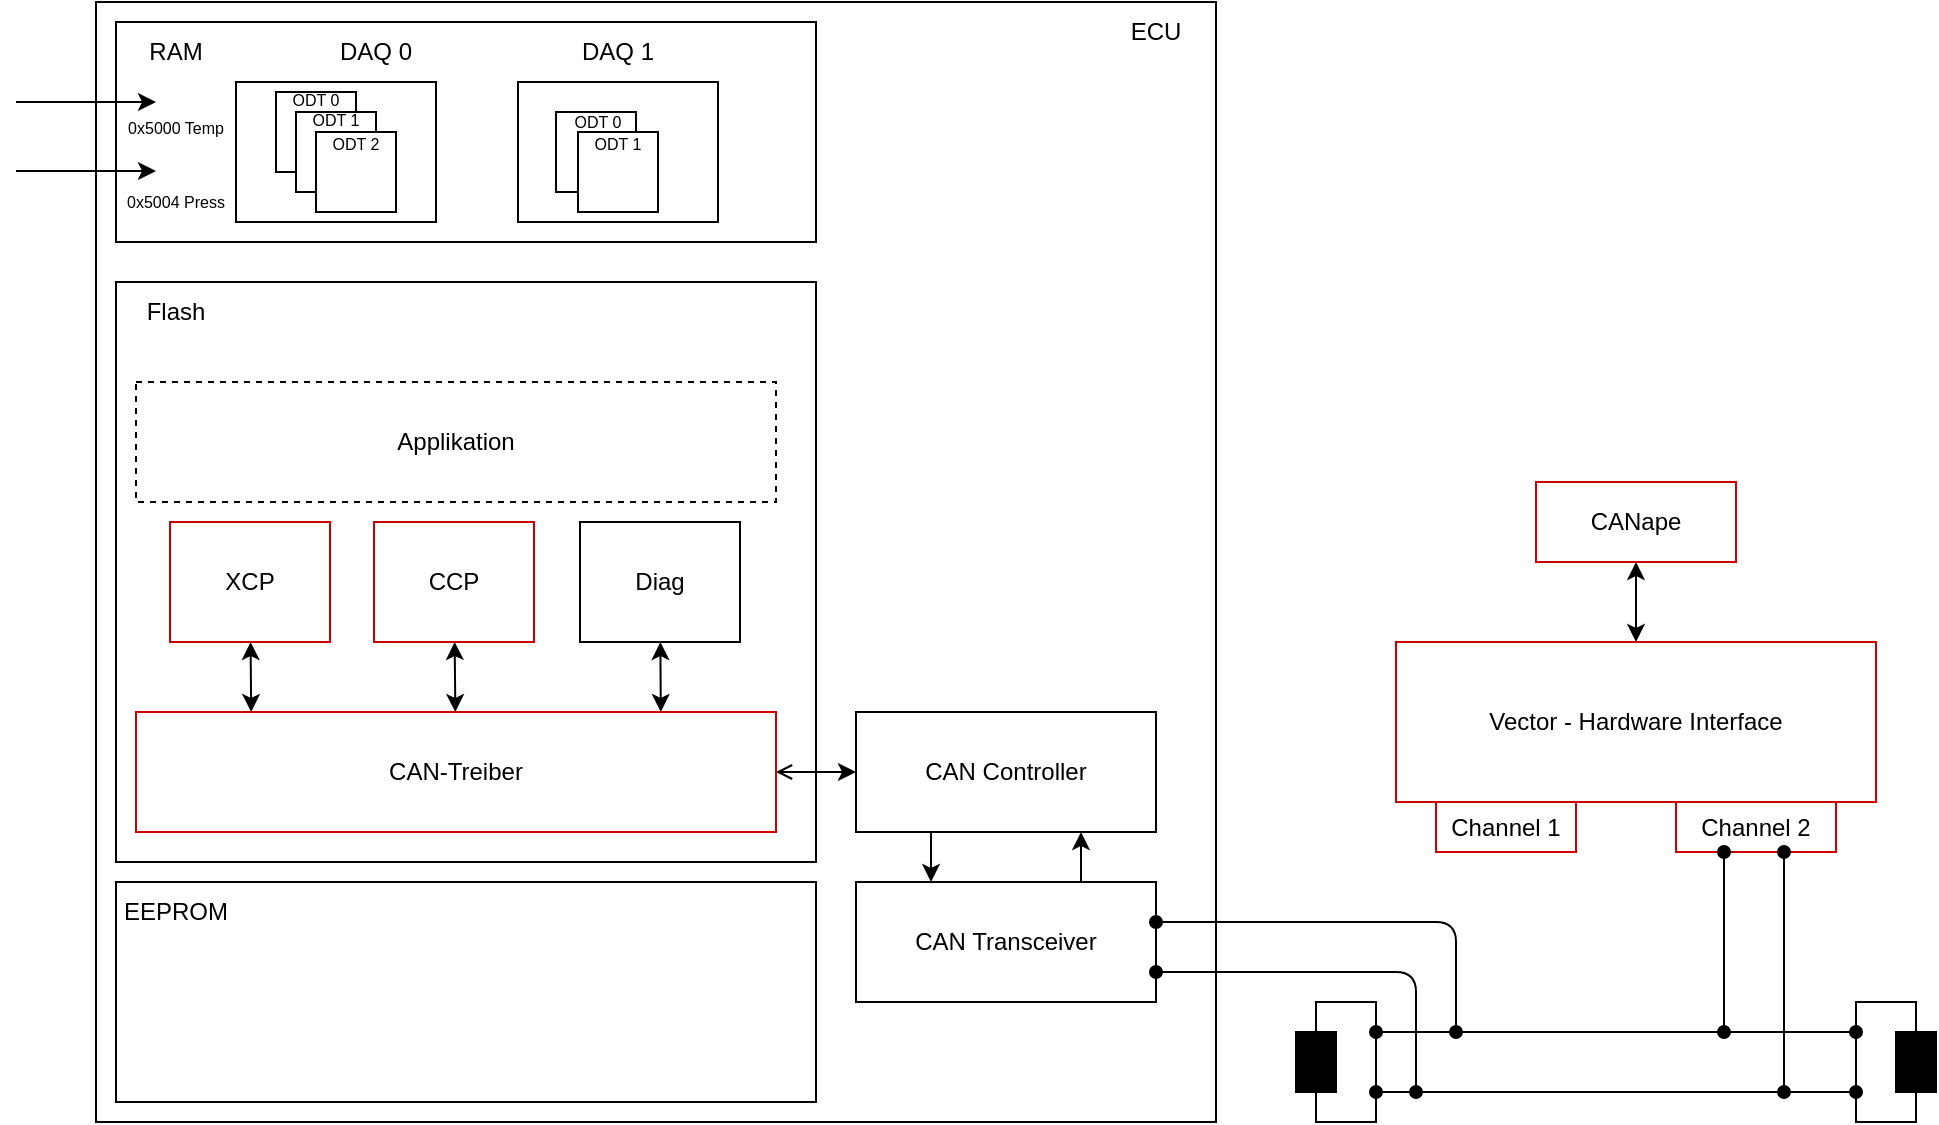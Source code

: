 <mxfile>
    <diagram id="bkcuYcbibML03i1vBcbj" name="Page-1">
        <mxGraphModel dx="472" dy="722" grid="1" gridSize="10" guides="1" tooltips="1" connect="1" arrows="1" fold="1" page="1" pageScale="1" pageWidth="1000" pageHeight="700" math="0" shadow="0">
            <root>
                <mxCell id="0"/>
                <mxCell id="1" parent="0"/>
                <mxCell id="2" value="" style="rounded=0;whiteSpace=wrap;html=1;movable=1;resizable=1;rotatable=1;deletable=1;editable=1;connectable=1;" parent="1" vertex="1">
                    <mxGeometry x="66" y="40" width="560" height="560" as="geometry"/>
                </mxCell>
                <mxCell id="3" value="" style="rounded=0;whiteSpace=wrap;html=1;movable=1;resizable=1;rotatable=1;deletable=1;editable=1;connectable=1;" parent="1" vertex="1">
                    <mxGeometry x="76" y="50" width="350" height="110" as="geometry"/>
                </mxCell>
                <mxCell id="4" value="" style="rounded=0;whiteSpace=wrap;html=1;movable=1;resizable=1;rotatable=1;deletable=1;editable=1;connectable=1;" parent="1" vertex="1">
                    <mxGeometry x="76" y="180" width="350" height="290" as="geometry"/>
                </mxCell>
                <mxCell id="5" value="" style="rounded=0;whiteSpace=wrap;html=1;movable=1;resizable=1;rotatable=1;deletable=1;editable=1;connectable=1;" parent="1" vertex="1">
                    <mxGeometry x="76" y="480" width="350" height="110" as="geometry"/>
                </mxCell>
                <mxCell id="31" value="" style="edgeStyle=none;html=1;startArrow=classic;startFill=1;movable=1;resizable=1;rotatable=1;deletable=1;editable=1;connectable=1;" parent="1" source="6" target="7" edge="1">
                    <mxGeometry relative="1" as="geometry"/>
                </mxCell>
                <mxCell id="6" value="CANape" style="rounded=0;whiteSpace=wrap;html=1;movable=1;resizable=1;rotatable=1;deletable=1;editable=1;connectable=1;strokeColor=#CC0000;" parent="1" vertex="1">
                    <mxGeometry x="786" y="280" width="100" height="40" as="geometry"/>
                </mxCell>
                <mxCell id="7" value="Vector - Hardware Interface" style="rounded=0;whiteSpace=wrap;html=1;movable=1;resizable=1;rotatable=1;deletable=1;editable=1;connectable=1;strokeColor=#CC0000;" parent="1" vertex="1">
                    <mxGeometry x="716" y="360" width="240" height="80" as="geometry"/>
                </mxCell>
                <mxCell id="8" value="RAM" style="text;html=1;strokeColor=none;fillColor=none;align=center;verticalAlign=middle;whiteSpace=wrap;rounded=0;movable=1;resizable=1;rotatable=1;deletable=1;editable=1;connectable=1;" parent="1" vertex="1">
                    <mxGeometry x="76" y="50" width="60" height="30" as="geometry"/>
                </mxCell>
                <mxCell id="9" value="Flash" style="text;html=1;strokeColor=none;fillColor=none;align=center;verticalAlign=middle;whiteSpace=wrap;rounded=0;movable=1;resizable=1;rotatable=1;deletable=1;editable=1;connectable=1;" parent="1" vertex="1">
                    <mxGeometry x="76" y="180" width="60" height="30" as="geometry"/>
                </mxCell>
                <mxCell id="10" value="EEPROM" style="text;html=1;strokeColor=none;fillColor=none;align=center;verticalAlign=middle;whiteSpace=wrap;rounded=0;movable=1;resizable=1;rotatable=1;deletable=1;editable=1;connectable=1;" parent="1" vertex="1">
                    <mxGeometry x="76" y="480" width="60" height="30" as="geometry"/>
                </mxCell>
                <mxCell id="11" value="Applikation" style="rounded=0;whiteSpace=wrap;html=1;dashed=1;movable=1;resizable=1;rotatable=1;deletable=1;editable=1;connectable=1;" parent="1" vertex="1">
                    <mxGeometry x="86" y="230" width="320" height="60" as="geometry"/>
                </mxCell>
                <mxCell id="19" value="" style="edgeStyle=none;html=1;entryX=0.18;entryY=0;entryDx=0;entryDy=0;entryPerimeter=0;startArrow=classic;startFill=1;movable=1;resizable=1;rotatable=1;deletable=1;editable=1;connectable=1;" parent="1" source="12" target="16" edge="1">
                    <mxGeometry relative="1" as="geometry"/>
                </mxCell>
                <mxCell id="12" value="XCP" style="rounded=0;whiteSpace=wrap;html=1;movable=1;resizable=1;rotatable=1;deletable=1;editable=1;connectable=1;strokeColor=#CC0000;" parent="1" vertex="1">
                    <mxGeometry x="103" y="300" width="80" height="60" as="geometry"/>
                </mxCell>
                <mxCell id="20" value="" style="edgeStyle=none;html=1;startArrow=classic;startFill=1;movable=1;resizable=1;rotatable=1;deletable=1;editable=1;connectable=1;" parent="1" source="13" target="16" edge="1">
                    <mxGeometry relative="1" as="geometry"/>
                </mxCell>
                <mxCell id="13" value="CCP" style="rounded=0;whiteSpace=wrap;html=1;movable=1;resizable=1;rotatable=1;deletable=1;editable=1;connectable=1;strokeColor=#CC0000;" parent="1" vertex="1">
                    <mxGeometry x="205" y="300" width="80" height="60" as="geometry"/>
                </mxCell>
                <mxCell id="21" value="" style="edgeStyle=none;html=1;entryX=0.82;entryY=0;entryDx=0;entryDy=0;entryPerimeter=0;startArrow=classic;startFill=1;movable=1;resizable=1;rotatable=1;deletable=1;editable=1;connectable=1;" parent="1" source="14" target="16" edge="1">
                    <mxGeometry relative="1" as="geometry"/>
                </mxCell>
                <mxCell id="14" value="Diag" style="rounded=0;whiteSpace=wrap;html=1;movable=1;resizable=1;rotatable=1;deletable=1;editable=1;connectable=1;" parent="1" vertex="1">
                    <mxGeometry x="308" y="300" width="80" height="60" as="geometry"/>
                </mxCell>
                <mxCell id="24" value="" style="edgeStyle=none;html=1;startArrow=open;startFill=0;movable=1;resizable=1;rotatable=1;deletable=1;editable=1;connectable=1;" parent="1" source="16" target="22" edge="1">
                    <mxGeometry relative="1" as="geometry"/>
                </mxCell>
                <mxCell id="16" value="CAN-Treiber" style="rounded=0;whiteSpace=wrap;html=1;points=[[0.09,0,0,0,0],[0.18,0,0,0,0],[0.27,0,0,0,0],[0.36,0,0,0,0],[0.45,0,0,0,0],[0.55,0,0,0,0],[0.64,0,0,0,0],[0.73,0,0,0,0],[0.82,0,0,0,0],[0.91,0,0,0,0]];movable=1;resizable=1;rotatable=1;deletable=1;editable=1;connectable=1;strokeColor=#CC0000;" parent="1" vertex="1">
                    <mxGeometry x="86" y="395" width="320" height="60" as="geometry"/>
                </mxCell>
                <mxCell id="33" value="" style="edgeStyle=none;html=1;startArrow=classic;startFill=1;exitX=0.75;exitY=1;exitDx=0;exitDy=0;entryX=0.75;entryY=0;entryDx=0;entryDy=0;endArrow=none;endFill=0;movable=1;resizable=1;rotatable=1;deletable=1;editable=1;connectable=1;" parent="1" source="22" target="23" edge="1">
                    <mxGeometry relative="1" as="geometry"/>
                </mxCell>
                <mxCell id="22" value="CAN Controller" style="rounded=0;whiteSpace=wrap;html=1;movable=1;resizable=1;rotatable=1;deletable=1;editable=1;connectable=1;" parent="1" vertex="1">
                    <mxGeometry x="446" y="395" width="150" height="60" as="geometry"/>
                </mxCell>
                <mxCell id="23" value="CAN Transceiver" style="rounded=0;whiteSpace=wrap;html=1;movable=1;resizable=1;rotatable=1;deletable=1;editable=1;connectable=1;" parent="1" vertex="1">
                    <mxGeometry x="446" y="480" width="150" height="60" as="geometry"/>
                </mxCell>
                <mxCell id="25" value="Channel 1" style="rounded=0;whiteSpace=wrap;html=1;movable=1;resizable=1;rotatable=1;deletable=1;editable=1;connectable=1;strokeColor=#CC0000;" parent="1" vertex="1">
                    <mxGeometry x="736" y="440" width="70" height="25" as="geometry"/>
                </mxCell>
                <mxCell id="26" value="Channel 2" style="rounded=0;whiteSpace=wrap;html=1;movable=1;resizable=1;rotatable=1;deletable=1;editable=1;connectable=1;strokeColor=#CC0000;" parent="1" vertex="1">
                    <mxGeometry x="856" y="440" width="80" height="25" as="geometry"/>
                </mxCell>
                <mxCell id="28" value="" style="rounded=0;whiteSpace=wrap;html=1;movable=1;resizable=1;rotatable=1;deletable=1;editable=1;connectable=1;" parent="1" vertex="1">
                    <mxGeometry x="676" y="540" width="30" height="60" as="geometry"/>
                </mxCell>
                <mxCell id="27" value="" style="rounded=0;whiteSpace=wrap;html=1;movable=1;resizable=1;rotatable=1;deletable=1;editable=1;connectable=1;fillColor=#000000;" parent="1" vertex="1">
                    <mxGeometry x="666" y="555" width="20" height="30" as="geometry"/>
                </mxCell>
                <mxCell id="29" value="" style="rounded=0;whiteSpace=wrap;html=1;movable=1;resizable=1;rotatable=1;deletable=1;editable=1;connectable=1;" parent="1" vertex="1">
                    <mxGeometry x="946" y="540" width="30" height="60" as="geometry"/>
                </mxCell>
                <mxCell id="30" value="" style="rounded=0;whiteSpace=wrap;html=1;movable=1;resizable=1;rotatable=1;deletable=1;editable=1;connectable=1;fillColor=#000000;" parent="1" vertex="1">
                    <mxGeometry x="966" y="555" width="20" height="30" as="geometry"/>
                </mxCell>
                <mxCell id="34" value="" style="edgeStyle=none;html=1;startArrow=none;startFill=0;exitX=0.25;exitY=1;exitDx=0;exitDy=0;entryX=0.25;entryY=0;entryDx=0;entryDy=0;movable=1;resizable=1;rotatable=1;deletable=1;editable=1;connectable=1;" parent="1" source="22" target="23" edge="1">
                    <mxGeometry relative="1" as="geometry">
                        <mxPoint x="568.5" y="465.0" as="sourcePoint"/>
                        <mxPoint x="568.5" y="490" as="targetPoint"/>
                    </mxGeometry>
                </mxCell>
                <mxCell id="35" value="" style="rounded=0;whiteSpace=wrap;html=1;movable=1;resizable=1;rotatable=1;deletable=1;editable=1;connectable=1;" parent="1" vertex="1">
                    <mxGeometry x="136" y="80" width="100" height="70" as="geometry"/>
                </mxCell>
                <mxCell id="36" value="DAQ 0" style="text;html=1;strokeColor=none;fillColor=none;align=center;verticalAlign=middle;whiteSpace=wrap;rounded=0;movable=1;resizable=1;rotatable=1;deletable=1;editable=1;connectable=1;" parent="1" vertex="1">
                    <mxGeometry x="176" y="50" width="60" height="30" as="geometry"/>
                </mxCell>
                <mxCell id="37" value="" style="rounded=0;whiteSpace=wrap;html=1;movable=1;resizable=1;rotatable=1;deletable=1;editable=1;connectable=1;" parent="1" vertex="1">
                    <mxGeometry x="277" y="80" width="100" height="70" as="geometry"/>
                </mxCell>
                <mxCell id="38" value="DAQ 1" style="text;html=1;strokeColor=none;fillColor=none;align=center;verticalAlign=middle;whiteSpace=wrap;rounded=0;movable=1;resizable=1;rotatable=1;deletable=1;editable=1;connectable=1;" parent="1" vertex="1">
                    <mxGeometry x="297" y="50" width="60" height="30" as="geometry"/>
                </mxCell>
                <mxCell id="39" value="" style="rounded=0;whiteSpace=wrap;html=1;movable=1;resizable=1;rotatable=1;deletable=1;editable=1;connectable=1;" parent="1" vertex="1">
                    <mxGeometry x="156" y="85" width="40" height="40" as="geometry"/>
                </mxCell>
                <mxCell id="40" value="" style="rounded=0;whiteSpace=wrap;html=1;movable=1;resizable=1;rotatable=1;deletable=1;editable=1;connectable=1;" parent="1" vertex="1">
                    <mxGeometry x="166" y="95" width="40" height="40" as="geometry"/>
                </mxCell>
                <mxCell id="41" value="" style="rounded=0;whiteSpace=wrap;html=1;movable=1;resizable=1;rotatable=1;deletable=1;editable=1;connectable=1;" parent="1" vertex="1">
                    <mxGeometry x="176" y="105" width="40" height="40" as="geometry"/>
                </mxCell>
                <mxCell id="43" value="" style="rounded=0;whiteSpace=wrap;html=1;movable=1;resizable=1;rotatable=1;deletable=1;editable=1;connectable=1;" parent="1" vertex="1">
                    <mxGeometry x="296" y="95" width="40" height="40" as="geometry"/>
                </mxCell>
                <mxCell id="44" value="" style="rounded=0;whiteSpace=wrap;html=1;movable=1;resizable=1;rotatable=1;deletable=1;editable=1;connectable=1;" parent="1" vertex="1">
                    <mxGeometry x="307" y="105" width="40" height="40" as="geometry"/>
                </mxCell>
                <mxCell id="45" value="" style="endArrow=oval;html=1;exitX=1;exitY=0.25;exitDx=0;exitDy=0;entryX=0;entryY=0.25;entryDx=0;entryDy=0;startArrow=oval;startFill=1;endFill=1;movable=1;resizable=1;rotatable=1;deletable=1;editable=1;connectable=1;" parent="1" source="28" target="29" edge="1">
                    <mxGeometry width="50" height="50" relative="1" as="geometry">
                        <mxPoint x="436" y="380" as="sourcePoint"/>
                        <mxPoint x="486" y="330" as="targetPoint"/>
                    </mxGeometry>
                </mxCell>
                <mxCell id="46" value="" style="endArrow=oval;html=1;exitX=1;exitY=0.75;exitDx=0;exitDy=0;entryX=0;entryY=0.75;entryDx=0;entryDy=0;startArrow=oval;startFill=1;endFill=1;movable=1;resizable=1;rotatable=1;deletable=1;editable=1;connectable=1;" parent="1" source="28" target="29" edge="1">
                    <mxGeometry width="50" height="50" relative="1" as="geometry">
                        <mxPoint x="716" y="565" as="sourcePoint"/>
                        <mxPoint x="956" y="565" as="targetPoint"/>
                    </mxGeometry>
                </mxCell>
                <mxCell id="47" value="" style="endArrow=oval;html=1;startArrow=oval;startFill=1;endFill=1;movable=1;resizable=1;rotatable=1;deletable=1;editable=1;connectable=1;" parent="1" edge="1">
                    <mxGeometry width="50" height="50" relative="1" as="geometry">
                        <mxPoint x="910" y="465" as="sourcePoint"/>
                        <mxPoint x="910" y="585" as="targetPoint"/>
                    </mxGeometry>
                </mxCell>
                <mxCell id="48" value="" style="endArrow=oval;html=1;startArrow=oval;startFill=1;endFill=1;movable=1;resizable=1;rotatable=1;deletable=1;editable=1;connectable=1;" parent="1" edge="1">
                    <mxGeometry width="50" height="50" relative="1" as="geometry">
                        <mxPoint x="880" y="465" as="sourcePoint"/>
                        <mxPoint x="880" y="555" as="targetPoint"/>
                    </mxGeometry>
                </mxCell>
                <mxCell id="49" value="" style="endArrow=oval;html=1;startArrow=oval;startFill=1;endFill=1;exitX=1;exitY=0.75;exitDx=0;exitDy=0;movable=1;resizable=1;rotatable=1;deletable=1;editable=1;connectable=1;" parent="1" source="23" edge="1">
                    <mxGeometry width="50" height="50" relative="1" as="geometry">
                        <mxPoint x="726" y="495" as="sourcePoint"/>
                        <mxPoint x="726" y="585" as="targetPoint"/>
                        <Array as="points">
                            <mxPoint x="726" y="525"/>
                        </Array>
                    </mxGeometry>
                </mxCell>
                <mxCell id="51" value="" style="endArrow=oval;html=1;startArrow=oval;startFill=1;endFill=1;exitX=1;exitY=0.25;exitDx=0;exitDy=0;movable=1;resizable=1;rotatable=1;deletable=1;editable=1;connectable=1;" parent="1" edge="1">
                    <mxGeometry width="50" height="50" relative="1" as="geometry">
                        <mxPoint x="596" y="500" as="sourcePoint"/>
                        <mxPoint x="746" y="555" as="targetPoint"/>
                        <Array as="points">
                            <mxPoint x="746" y="500"/>
                        </Array>
                    </mxGeometry>
                </mxCell>
                <mxCell id="52" value="ECU" style="text;html=1;strokeColor=none;fillColor=none;align=center;verticalAlign=middle;whiteSpace=wrap;rounded=0;movable=1;resizable=1;rotatable=1;deletable=1;editable=1;connectable=1;" parent="1" vertex="1">
                    <mxGeometry x="566" y="40" width="60" height="30" as="geometry"/>
                </mxCell>
                <mxCell id="53" value="&lt;font style=&quot;font-size: 8px;&quot;&gt;ODT 1&lt;/font&gt;" style="text;html=1;strokeColor=none;fillColor=none;align=center;verticalAlign=middle;whiteSpace=wrap;rounded=0;movable=1;resizable=1;rotatable=1;deletable=1;editable=1;connectable=1;" parent="1" vertex="1">
                    <mxGeometry x="312" y="107.5" width="30" height="5" as="geometry"/>
                </mxCell>
                <mxCell id="54" value="&lt;font style=&quot;font-size: 8px;&quot;&gt;ODT 2&lt;/font&gt;" style="text;html=1;strokeColor=none;fillColor=none;align=center;verticalAlign=middle;whiteSpace=wrap;rounded=0;movable=1;resizable=1;rotatable=1;deletable=1;editable=1;connectable=1;" parent="1" vertex="1">
                    <mxGeometry x="181" y="101.88" width="30" height="16.25" as="geometry"/>
                </mxCell>
                <mxCell id="55" value="&lt;font style=&quot;font-size: 8px;&quot;&gt;ODT 1&lt;/font&gt;" style="text;html=1;strokeColor=none;fillColor=none;align=center;verticalAlign=middle;whiteSpace=wrap;rounded=0;movable=1;resizable=1;rotatable=1;deletable=1;editable=1;connectable=1;" parent="1" vertex="1">
                    <mxGeometry x="171" y="95" width="30" height="5" as="geometry"/>
                </mxCell>
                <mxCell id="56" value="&lt;font style=&quot;font-size: 8px;&quot;&gt;ODT 0&lt;/font&gt;" style="text;html=1;strokeColor=none;fillColor=none;align=center;verticalAlign=middle;whiteSpace=wrap;rounded=0;movable=1;resizable=1;rotatable=1;deletable=1;editable=1;connectable=1;" parent="1" vertex="1">
                    <mxGeometry x="161" y="85" width="30" height="5" as="geometry"/>
                </mxCell>
                <mxCell id="57" value="&lt;font style=&quot;font-size: 8px;&quot;&gt;ODT 0&lt;/font&gt;" style="text;html=1;strokeColor=none;fillColor=none;align=center;verticalAlign=middle;whiteSpace=wrap;rounded=0;movable=1;resizable=1;rotatable=1;deletable=1;editable=1;connectable=1;" parent="1" vertex="1">
                    <mxGeometry x="302" y="96.88" width="30" height="5" as="geometry"/>
                </mxCell>
                <mxCell id="58" value="" style="endArrow=classic;html=1;fontSize=8;movable=1;resizable=1;rotatable=1;deletable=1;editable=1;connectable=1;" parent="1" edge="1">
                    <mxGeometry width="50" height="50" relative="1" as="geometry">
                        <mxPoint x="26" y="90" as="sourcePoint"/>
                        <mxPoint x="96" y="90" as="targetPoint"/>
                    </mxGeometry>
                </mxCell>
                <mxCell id="59" value="" style="endArrow=classic;html=1;fontSize=8;movable=1;resizable=1;rotatable=1;deletable=1;editable=1;connectable=1;" parent="1" edge="1">
                    <mxGeometry width="50" height="50" relative="1" as="geometry">
                        <mxPoint x="26" y="124.52" as="sourcePoint"/>
                        <mxPoint x="96" y="124.52" as="targetPoint"/>
                    </mxGeometry>
                </mxCell>
                <mxCell id="60" value="&lt;font style=&quot;font-size: 8px;&quot;&gt;0x5000 Temp&lt;/font&gt;" style="text;html=1;strokeColor=none;fillColor=none;align=center;verticalAlign=middle;whiteSpace=wrap;rounded=0;dashed=1;fontSize=8;" parent="1" vertex="1">
                    <mxGeometry x="76" y="88.13" width="60" height="30" as="geometry"/>
                </mxCell>
                <mxCell id="61" value="&lt;font style=&quot;font-size: 8px;&quot;&gt;0x5004 Press&lt;/font&gt;" style="text;html=1;strokeColor=none;fillColor=none;align=center;verticalAlign=middle;whiteSpace=wrap;rounded=0;dashed=1;fontSize=8;" parent="1" vertex="1">
                    <mxGeometry x="76" y="125" width="60" height="30" as="geometry"/>
                </mxCell>
            </root>
        </mxGraphModel>
    </diagram>
</mxfile>